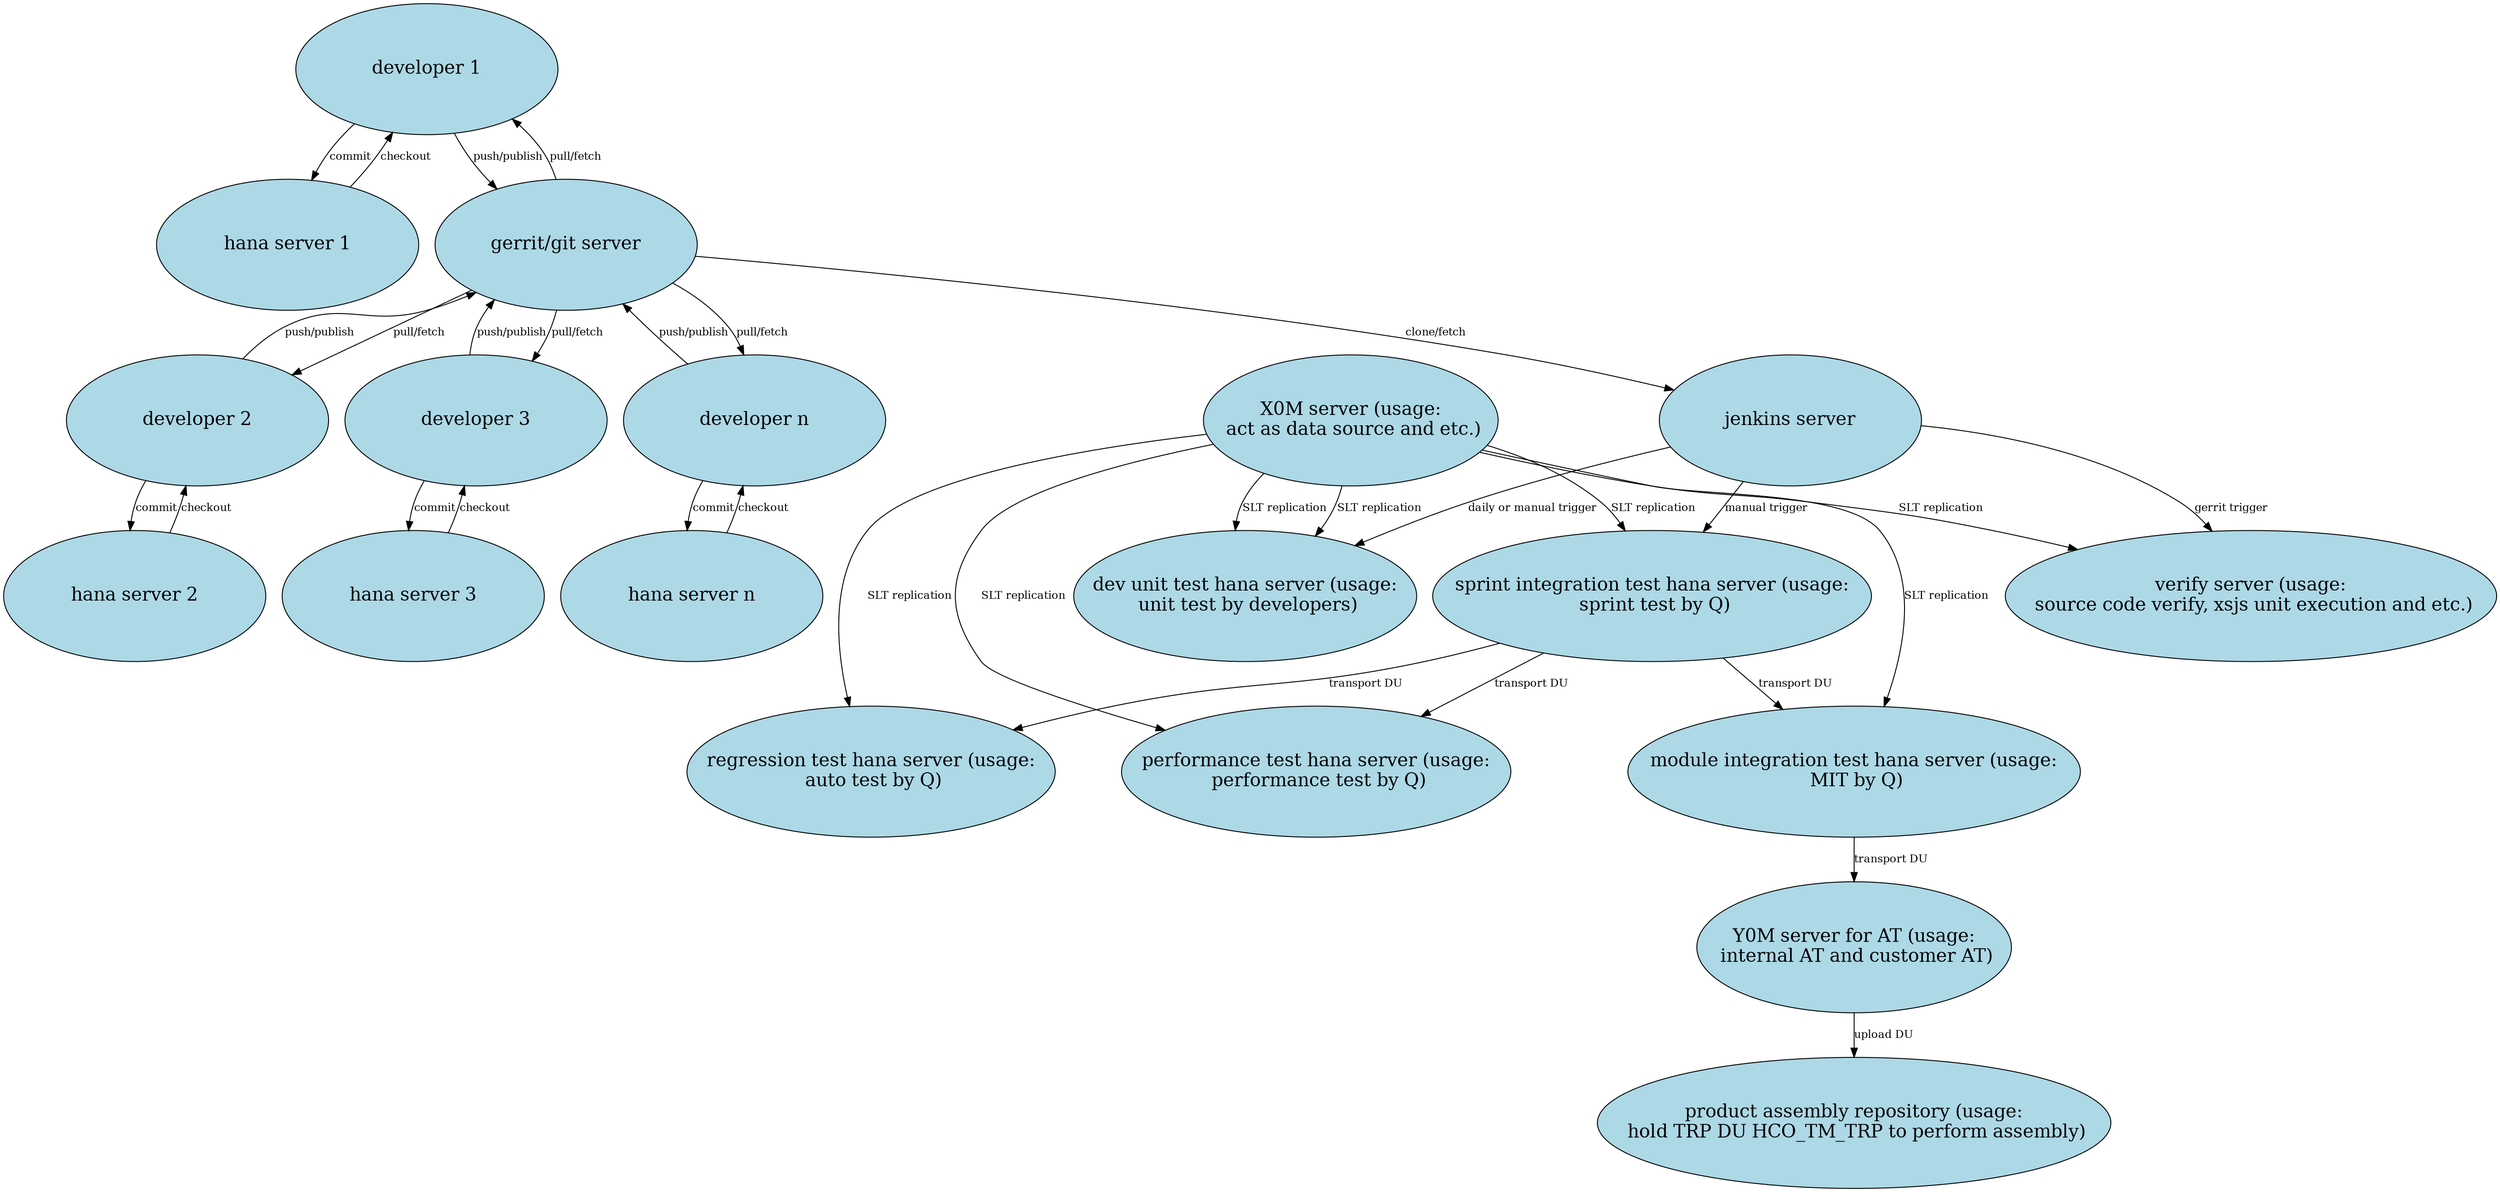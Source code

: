 digraph trp110systemlandscape
{
	node[shape="ellipse",fillcolor="lightblue",style="filled", fontsize="20", height="2", width="4"];
	edge[fontsize="12"];
	"developer 1";
	"hana server 1";
	"developer 2";
	"hana server 2";
	"developer 3";
	"hana server 3";	
	"developer n";
	"hana server n";
	"gerrit/git server";
	"jenkins server";
	"verify server (usage:
 source code verify, xsjs unit execution and etc.)";
	"dev unit test hana server (usage:
 unit test by developers)";
	"sprint integration test hana server (usage:
 sprint test by Q)";
	"module integration test hana server (usage:
 MIT by Q)";
	"regression test hana server (usage:
 auto test by Q)";
	"performance test hana server (usage:
 performance test by Q)";
	"X0M server (usage:
 act as data source and etc.)";
	"Y0M server for AT (usage:
 internal AT and customer AT)";
	"product assembly repository (usage:
 hold TRP DU HCO_TM_TRP to perform assembly)";


	"developer 1" -> "hana server 1"[label="commit"];
	"hana server 1" -> "developer 1"[label="checkout"];
	"developer 2" -> "hana server 2"[label="commit"];
	"hana server 2" -> "developer 2"[label="checkout"];
	"developer 3" -> "hana server 3"[label="commit"];
	"hana server 3" -> "developer 3"[label="checkout"];	
	"developer n" -> "hana server n"[label="commit"];
	"hana server n" -> "developer n"[label="checkout"];

	"developer 1" -> "gerrit/git server"[label="push/publish"];
	"gerrit/git server" -> "developer 1"[label="pull/fetch"];	
	"developer 2" -> "gerrit/git server"[label="push/publish"];
	"gerrit/git server" -> "developer 2"[label="pull/fetch"];	
	"developer 3" -> "gerrit/git server"[label="push/publish"];
	"gerrit/git server" -> "developer 3"[label="pull/fetch"];		
	"developer n" -> "gerrit/git server"[label="push/publish"];
	"gerrit/git server" -> "developer n"[label="pull/fetch"];		

	"gerrit/git server" -> "jenkins server"[label="clone/fetch"];
	"jenkins server" -> "verify server (usage:
 source code verify, xsjs unit execution and etc.)"[label="gerrit trigger"];
	"jenkins server" -> "dev unit test hana server (usage:
 unit test by developers)"[label="daily or manual trigger"];
	/*
	"jenkins server" -> "sprint integration test hana server (usage:
 FIT by Q)"[label="manual trigger"];

	"jenkins server" -> "module integration test hana server (usage:
 MIT by Q)"[label="manual trigger"];

	"jenkins server" -> "regression test hana server (usage:
 auto test by Q)"[label="daily trigger"];
*/

/*
"jenkins server" -> "X0M server (usage:
 act as data source and etc.)"[label="weekly trigger"];
*/
/*
"dev unit test hana server (usage:
 unit test by developers)" -> "sprint integration test hana server (usage:
 sprint test by Q)"[label="transport DU"];
*/

"jenkins server" -> "sprint integration test hana server (usage:
 sprint test by Q)"[label="manual trigger"];

 "sprint integration test hana server (usage:
 sprint test by Q)" -> "module integration test hana server (usage:
 MIT by Q)"[label="transport DU"];
"sprint integration test hana server (usage:
 sprint test by Q)" -> "regression test hana server (usage:
 auto test by Q)"[label="transport DU"];
"sprint integration test hana server (usage:
 sprint test by Q)" -> "performance test hana server (usage:
 performance test by Q)"[label="transport DU"];

"module integration test hana server (usage:
 MIT by Q)" -> "Y0M server for AT (usage:
 internal AT and customer AT)"[label="transport DU"];


"X0M server (usage:
 act as data source and etc.)" -> "verify server (usage:
 source code verify, xsjs unit execution and etc.)"[label="SLT replication"];
"X0M server (usage:
 act as data source and etc.)" -> "dev unit test hana server (usage:
 unit test by developers)"[label="SLT replication"];
"X0M server (usage:
 act as data source and etc.)" -> "dev unit test hana server (usage:
 unit test by developers)"[label="SLT replication"];
"X0M server (usage:
 act as data source and etc.)" -> "sprint integration test hana server (usage:
 sprint test by Q)"[label="SLT replication"];
"X0M server (usage:
 act as data source and etc.)" -> "module integration test hana server (usage:
 MIT by Q)"[label="SLT replication"];
"X0M server (usage:
 act as data source and etc.)" -> "regression test hana server (usage:
 auto test by Q)"[label="SLT replication"];
"X0M server (usage:
 act as data source and etc.)" -> "performance test hana server (usage:
 performance test by Q)"[label="SLT replication"];

	"Y0M server for AT (usage:
 internal AT and customer AT)" -> "product assembly repository (usage:
 hold TRP DU HCO_TM_TRP to perform assembly)"[label="upload DU"];




}